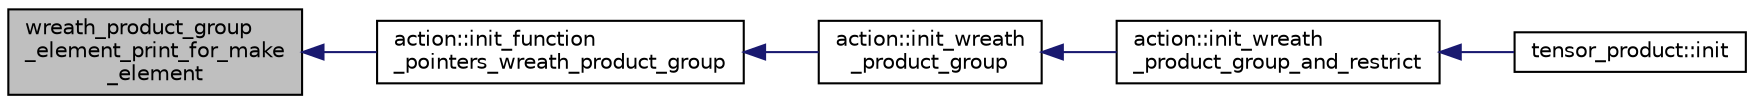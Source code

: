 digraph "wreath_product_group_element_print_for_make_element"
{
  edge [fontname="Helvetica",fontsize="10",labelfontname="Helvetica",labelfontsize="10"];
  node [fontname="Helvetica",fontsize="10",shape=record];
  rankdir="LR";
  Node9447 [label="wreath_product_group\l_element_print_for_make\l_element",height=0.2,width=0.4,color="black", fillcolor="grey75", style="filled", fontcolor="black"];
  Node9447 -> Node9448 [dir="back",color="midnightblue",fontsize="10",style="solid",fontname="Helvetica"];
  Node9448 [label="action::init_function\l_pointers_wreath_product_group",height=0.2,width=0.4,color="black", fillcolor="white", style="filled",URL="$d2/d86/classaction.html#a149d3bdc89556d74a4a20597f0cccdc0"];
  Node9448 -> Node9449 [dir="back",color="midnightblue",fontsize="10",style="solid",fontname="Helvetica"];
  Node9449 [label="action::init_wreath\l_product_group",height=0.2,width=0.4,color="black", fillcolor="white", style="filled",URL="$d2/d86/classaction.html#a29d8425b266eff98677406f084ee3f86"];
  Node9449 -> Node9450 [dir="back",color="midnightblue",fontsize="10",style="solid",fontname="Helvetica"];
  Node9450 [label="action::init_wreath\l_product_group_and_restrict",height=0.2,width=0.4,color="black", fillcolor="white", style="filled",URL="$d2/d86/classaction.html#a5ea78557093c987967e7b8162fabbf72"];
  Node9450 -> Node9451 [dir="back",color="midnightblue",fontsize="10",style="solid",fontname="Helvetica"];
  Node9451 [label="tensor_product::init",height=0.2,width=0.4,color="black", fillcolor="white", style="filled",URL="$dd/d3e/classtensor__product.html#a2a8ac905e80dd9bb7339c9506c3521d3"];
}
